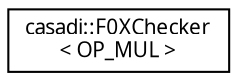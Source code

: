 digraph "Graphical Class Hierarchy"
{
  edge [fontname="FreeSans.ttf",fontsize="10",labelfontname="FreeSans.ttf",labelfontsize="10"];
  node [fontname="FreeSans.ttf",fontsize="10",shape=record];
  rankdir="LR";
  Node1 [label="casadi::F0XChecker\l\< OP_MUL \>",height=0.2,width=0.4,color="black", fillcolor="white", style="filled",URL="$d0/de8/structcasadi_1_1F0XChecker_3_01OP__MUL_01_4.html"];
}
